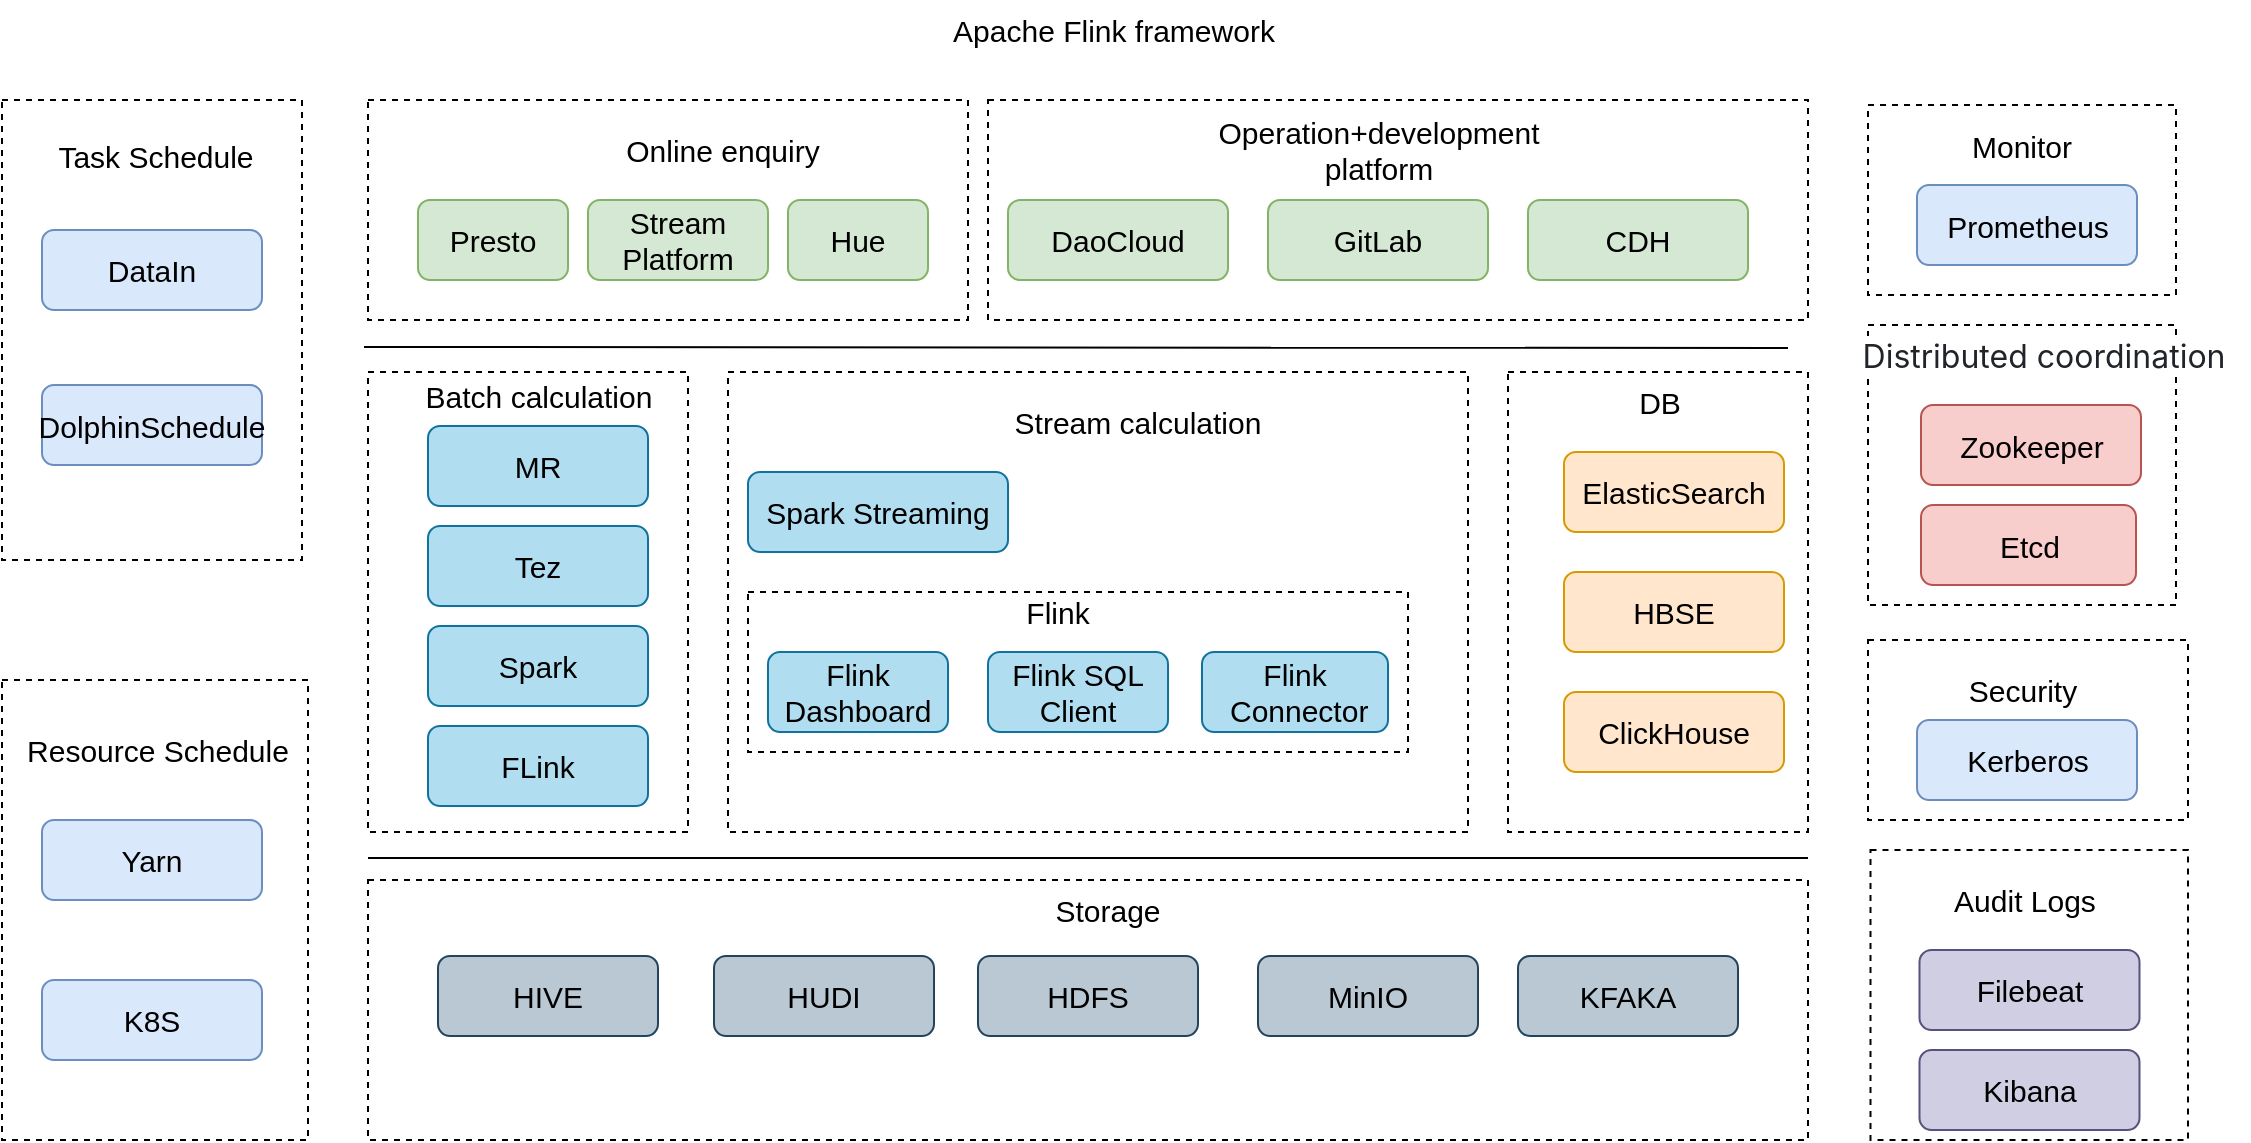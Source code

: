 <mxfile version="20.0.1" type="github">
  <diagram id="C5RBs43oDa-KdzZeNtuy" name="Page-1">
    <mxGraphModel dx="1018" dy="695" grid="1" gridSize="10" guides="1" tooltips="1" connect="1" arrows="1" fold="1" page="1" pageScale="1" pageWidth="827" pageHeight="1169" background="#ffffff" math="0" shadow="0">
      <root>
        <mxCell id="WIyWlLk6GJQsqaUBKTNV-0" />
        <mxCell id="WIyWlLk6GJQsqaUBKTNV-1" parent="WIyWlLk6GJQsqaUBKTNV-0" />
        <mxCell id="U5XGqWJioJr3O-M73j0z-75" value="" style="rounded=0;whiteSpace=wrap;html=1;fontSize=15;dashed=1;" vertex="1" parent="WIyWlLk6GJQsqaUBKTNV-1">
          <mxGeometry x="300" y="450" width="720" height="130" as="geometry" />
        </mxCell>
        <mxCell id="U5XGqWJioJr3O-M73j0z-64" value="" style="rounded=0;whiteSpace=wrap;html=1;fontSize=15;dashed=1;" vertex="1" parent="WIyWlLk6GJQsqaUBKTNV-1">
          <mxGeometry x="1050" y="172.5" width="154" height="140" as="geometry" />
        </mxCell>
        <mxCell id="U5XGqWJioJr3O-M73j0z-62" value="" style="rounded=0;whiteSpace=wrap;html=1;fontSize=15;dashed=1;" vertex="1" parent="WIyWlLk6GJQsqaUBKTNV-1">
          <mxGeometry x="1050" y="62.5" width="154" height="95" as="geometry" />
        </mxCell>
        <mxCell id="U5XGqWJioJr3O-M73j0z-60" value="" style="rounded=0;whiteSpace=wrap;html=1;fontSize=15;dashed=1;" vertex="1" parent="WIyWlLk6GJQsqaUBKTNV-1">
          <mxGeometry x="480" y="196" width="370" height="230" as="geometry" />
        </mxCell>
        <mxCell id="U5XGqWJioJr3O-M73j0z-59" value="" style="rounded=0;whiteSpace=wrap;html=1;fontSize=15;dashed=1;" vertex="1" parent="WIyWlLk6GJQsqaUBKTNV-1">
          <mxGeometry x="300" y="196" width="160" height="230" as="geometry" />
        </mxCell>
        <mxCell id="U5XGqWJioJr3O-M73j0z-58" value="" style="rounded=0;whiteSpace=wrap;html=1;fontSize=15;dashed=1;" vertex="1" parent="WIyWlLk6GJQsqaUBKTNV-1">
          <mxGeometry x="870" y="196" width="150" height="230" as="geometry" />
        </mxCell>
        <mxCell id="U5XGqWJioJr3O-M73j0z-57" value="" style="rounded=0;whiteSpace=wrap;html=1;fontSize=15;dashed=1;" vertex="1" parent="WIyWlLk6GJQsqaUBKTNV-1">
          <mxGeometry x="610" y="60" width="410" height="110" as="geometry" />
        </mxCell>
        <mxCell id="U5XGqWJioJr3O-M73j0z-55" value="" style="rounded=0;whiteSpace=wrap;html=1;fontSize=15;dashed=1;" vertex="1" parent="WIyWlLk6GJQsqaUBKTNV-1">
          <mxGeometry x="300" y="60" width="300" height="110" as="geometry" />
        </mxCell>
        <mxCell id="U5XGqWJioJr3O-M73j0z-53" value="" style="rounded=0;whiteSpace=wrap;html=1;fontSize=15;dashed=1;" vertex="1" parent="WIyWlLk6GJQsqaUBKTNV-1">
          <mxGeometry x="117" y="60" width="150" height="230" as="geometry" />
        </mxCell>
        <mxCell id="U5XGqWJioJr3O-M73j0z-52" value="" style="rounded=0;whiteSpace=wrap;html=1;fontSize=15;dashed=1;" vertex="1" parent="WIyWlLk6GJQsqaUBKTNV-1">
          <mxGeometry x="117" y="350" width="153" height="230" as="geometry" />
        </mxCell>
        <mxCell id="U5XGqWJioJr3O-M73j0z-0" value="HDFS" style="rounded=1;whiteSpace=wrap;html=1;fontSize=15;fillColor=#bac8d3;strokeColor=#23445d;" vertex="1" parent="WIyWlLk6GJQsqaUBKTNV-1">
          <mxGeometry x="605" y="488" width="110" height="40" as="geometry" />
        </mxCell>
        <mxCell id="U5XGqWJioJr3O-M73j0z-2" value="" style="endArrow=none;html=1;rounded=0;fontSize=15;" edge="1" parent="WIyWlLk6GJQsqaUBKTNV-1">
          <mxGeometry width="50" height="50" relative="1" as="geometry">
            <mxPoint x="300" y="439" as="sourcePoint" />
            <mxPoint x="1020" y="439" as="targetPoint" />
          </mxGeometry>
        </mxCell>
        <mxCell id="U5XGqWJioJr3O-M73j0z-3" value="Storage" style="text;html=1;strokeColor=none;fillColor=none;align=center;verticalAlign=middle;whiteSpace=wrap;rounded=0;fontSize=15;" vertex="1" parent="WIyWlLk6GJQsqaUBKTNV-1">
          <mxGeometry x="640" y="450" width="60" height="30" as="geometry" />
        </mxCell>
        <mxCell id="U5XGqWJioJr3O-M73j0z-4" value="Batch calculation" style="text;html=1;strokeColor=none;fillColor=none;align=center;verticalAlign=middle;whiteSpace=wrap;rounded=0;fontSize=15;" vertex="1" parent="WIyWlLk6GJQsqaUBKTNV-1">
          <mxGeometry x="322.5" y="193" width="125" height="30" as="geometry" />
        </mxCell>
        <mxCell id="U5XGqWJioJr3O-M73j0z-8" value="MinIO" style="rounded=1;whiteSpace=wrap;html=1;fontSize=15;fillColor=#bac8d3;strokeColor=#23445d;" vertex="1" parent="WIyWlLk6GJQsqaUBKTNV-1">
          <mxGeometry x="745" y="488" width="110" height="40" as="geometry" />
        </mxCell>
        <mxCell id="U5XGqWJioJr3O-M73j0z-9" value="MR" style="rounded=1;whiteSpace=wrap;html=1;fontSize=15;fillColor=#b1ddf0;strokeColor=#10739e;" vertex="1" parent="WIyWlLk6GJQsqaUBKTNV-1">
          <mxGeometry x="330" y="223" width="110" height="40" as="geometry" />
        </mxCell>
        <mxCell id="U5XGqWJioJr3O-M73j0z-10" value="KFAKA" style="rounded=1;whiteSpace=wrap;html=1;fontSize=15;fillColor=#bac8d3;strokeColor=#23445d;" vertex="1" parent="WIyWlLk6GJQsqaUBKTNV-1">
          <mxGeometry x="875" y="488" width="110" height="40" as="geometry" />
        </mxCell>
        <mxCell id="U5XGqWJioJr3O-M73j0z-11" value="HIVE" style="rounded=1;whiteSpace=wrap;html=1;fontSize=15;fillColor=#bac8d3;strokeColor=#23445d;" vertex="1" parent="WIyWlLk6GJQsqaUBKTNV-1">
          <mxGeometry x="335" y="488" width="110" height="40" as="geometry" />
        </mxCell>
        <mxCell id="U5XGqWJioJr3O-M73j0z-12" value="Tez" style="rounded=1;whiteSpace=wrap;html=1;fontSize=15;fillColor=#b1ddf0;strokeColor=#10739e;" vertex="1" parent="WIyWlLk6GJQsqaUBKTNV-1">
          <mxGeometry x="330" y="273" width="110" height="40" as="geometry" />
        </mxCell>
        <mxCell id="U5XGqWJioJr3O-M73j0z-13" value="Spark" style="rounded=1;whiteSpace=wrap;html=1;fontSize=15;fillColor=#b1ddf0;strokeColor=#10739e;" vertex="1" parent="WIyWlLk6GJQsqaUBKTNV-1">
          <mxGeometry x="330" y="323" width="110" height="40" as="geometry" />
        </mxCell>
        <mxCell id="U5XGqWJioJr3O-M73j0z-14" value="Stream calculation" style="text;html=1;strokeColor=none;fillColor=none;align=center;verticalAlign=middle;whiteSpace=wrap;rounded=0;fontSize=15;" vertex="1" parent="WIyWlLk6GJQsqaUBKTNV-1">
          <mxGeometry x="620" y="206" width="130" height="30" as="geometry" />
        </mxCell>
        <mxCell id="U5XGqWJioJr3O-M73j0z-17" value="Spark Streaming" style="rounded=1;whiteSpace=wrap;html=1;fontSize=15;fillColor=#b1ddf0;strokeColor=#10739e;" vertex="1" parent="WIyWlLk6GJQsqaUBKTNV-1">
          <mxGeometry x="490" y="246" width="130" height="40" as="geometry" />
        </mxCell>
        <mxCell id="U5XGqWJioJr3O-M73j0z-18" value="" style="endArrow=none;html=1;rounded=0;fontSize=15;" edge="1" parent="WIyWlLk6GJQsqaUBKTNV-1">
          <mxGeometry width="50" height="50" relative="1" as="geometry">
            <mxPoint x="298" y="183.5" as="sourcePoint" />
            <mxPoint x="1010" y="184" as="targetPoint" />
          </mxGeometry>
        </mxCell>
        <mxCell id="U5XGqWJioJr3O-M73j0z-19" value="Presto" style="rounded=1;whiteSpace=wrap;html=1;fontSize=15;fillColor=#d5e8d4;strokeColor=#82b366;" vertex="1" parent="WIyWlLk6GJQsqaUBKTNV-1">
          <mxGeometry x="325" y="110" width="75" height="40" as="geometry" />
        </mxCell>
        <mxCell id="U5XGqWJioJr3O-M73j0z-20" value="HUDI" style="rounded=1;whiteSpace=wrap;html=1;fontSize=15;fillColor=#bac8d3;strokeColor=#23445d;" vertex="1" parent="WIyWlLk6GJQsqaUBKTNV-1">
          <mxGeometry x="473" y="488" width="110" height="40" as="geometry" />
        </mxCell>
        <mxCell id="U5XGqWJioJr3O-M73j0z-21" value="Resource Schedule" style="text;html=1;strokeColor=none;fillColor=none;align=center;verticalAlign=middle;whiteSpace=wrap;rounded=0;fontSize=15;" vertex="1" parent="WIyWlLk6GJQsqaUBKTNV-1">
          <mxGeometry x="121.5" y="370" width="145.5" height="30" as="geometry" />
        </mxCell>
        <mxCell id="U5XGqWJioJr3O-M73j0z-22" value="Yarn" style="rounded=1;whiteSpace=wrap;html=1;fontSize=15;fillColor=#dae8fc;strokeColor=#6c8ebf;" vertex="1" parent="WIyWlLk6GJQsqaUBKTNV-1">
          <mxGeometry x="137" y="420" width="110" height="40" as="geometry" />
        </mxCell>
        <mxCell id="U5XGqWJioJr3O-M73j0z-23" value="K8S" style="rounded=1;whiteSpace=wrap;html=1;fontSize=15;fillColor=#dae8fc;strokeColor=#6c8ebf;" vertex="1" parent="WIyWlLk6GJQsqaUBKTNV-1">
          <mxGeometry x="137" y="500" width="110" height="40" as="geometry" />
        </mxCell>
        <mxCell id="U5XGqWJioJr3O-M73j0z-24" value="Online enquiry" style="text;html=1;strokeColor=none;fillColor=none;align=center;verticalAlign=middle;whiteSpace=wrap;rounded=0;fontSize=15;" vertex="1" parent="WIyWlLk6GJQsqaUBKTNV-1">
          <mxGeometry x="415" y="70" width="125" height="30" as="geometry" />
        </mxCell>
        <mxCell id="U5XGqWJioJr3O-M73j0z-25" value="Stream Platform" style="rounded=1;whiteSpace=wrap;html=1;fontSize=15;fillColor=#d5e8d4;strokeColor=#82b366;" vertex="1" parent="WIyWlLk6GJQsqaUBKTNV-1">
          <mxGeometry x="410" y="110" width="90" height="40" as="geometry" />
        </mxCell>
        <mxCell id="U5XGqWJioJr3O-M73j0z-27" value="Task&amp;nbsp;Schedule" style="text;html=1;strokeColor=none;fillColor=none;align=center;verticalAlign=middle;whiteSpace=wrap;rounded=0;fontSize=15;" vertex="1" parent="WIyWlLk6GJQsqaUBKTNV-1">
          <mxGeometry x="145.25" y="72.5" width="98" height="30" as="geometry" />
        </mxCell>
        <mxCell id="U5XGqWJioJr3O-M73j0z-29" value="DataIn" style="rounded=1;whiteSpace=wrap;html=1;fontSize=15;fillColor=#dae8fc;strokeColor=#6c8ebf;" vertex="1" parent="WIyWlLk6GJQsqaUBKTNV-1">
          <mxGeometry x="137" y="125" width="110" height="40" as="geometry" />
        </mxCell>
        <mxCell id="U5XGqWJioJr3O-M73j0z-30" value="DolphinSchedule" style="rounded=1;whiteSpace=wrap;html=1;fontSize=15;fillColor=#dae8fc;strokeColor=#6c8ebf;" vertex="1" parent="WIyWlLk6GJQsqaUBKTNV-1">
          <mxGeometry x="137" y="202.5" width="110" height="40" as="geometry" />
        </mxCell>
        <mxCell id="U5XGqWJioJr3O-M73j0z-31" value="Monitor" style="text;html=1;strokeColor=none;fillColor=none;align=center;verticalAlign=middle;whiteSpace=wrap;rounded=0;fontSize=15;" vertex="1" parent="WIyWlLk6GJQsqaUBKTNV-1">
          <mxGeometry x="1087" y="67.5" width="80" height="30" as="geometry" />
        </mxCell>
        <mxCell id="U5XGqWJioJr3O-M73j0z-32" value="Prometheus" style="rounded=1;whiteSpace=wrap;html=1;fontSize=15;fillColor=#dae8fc;strokeColor=#6c8ebf;" vertex="1" parent="WIyWlLk6GJQsqaUBKTNV-1">
          <mxGeometry x="1074.5" y="102.5" width="110" height="40" as="geometry" />
        </mxCell>
        <mxCell id="U5XGqWJioJr3O-M73j0z-33" value="Operation+development&lt;br&gt;platform" style="text;html=1;strokeColor=none;fillColor=none;align=center;verticalAlign=middle;whiteSpace=wrap;rounded=0;fontSize=15;" vertex="1" parent="WIyWlLk6GJQsqaUBKTNV-1">
          <mxGeometry x="772.5" y="70" width="65" height="30" as="geometry" />
        </mxCell>
        <mxCell id="U5XGqWJioJr3O-M73j0z-34" value="DaoCloud" style="rounded=1;whiteSpace=wrap;html=1;fontSize=15;fillColor=#d5e8d4;strokeColor=#82b366;" vertex="1" parent="WIyWlLk6GJQsqaUBKTNV-1">
          <mxGeometry x="620" y="110" width="110" height="40" as="geometry" />
        </mxCell>
        <mxCell id="U5XGqWJioJr3O-M73j0z-35" value="GitLab" style="rounded=1;whiteSpace=wrap;html=1;fontSize=15;fillColor=#d5e8d4;strokeColor=#82b366;" vertex="1" parent="WIyWlLk6GJQsqaUBKTNV-1">
          <mxGeometry x="750" y="110" width="110" height="40" as="geometry" />
        </mxCell>
        <mxCell id="U5XGqWJioJr3O-M73j0z-38" value="CDH" style="rounded=1;whiteSpace=wrap;html=1;fontSize=15;fillColor=#d5e8d4;strokeColor=#82b366;" vertex="1" parent="WIyWlLk6GJQsqaUBKTNV-1">
          <mxGeometry x="880" y="110" width="110" height="40" as="geometry" />
        </mxCell>
        <mxCell id="U5XGqWJioJr3O-M73j0z-39" value="ElasticSearch" style="rounded=1;whiteSpace=wrap;html=1;fontSize=15;fillColor=#ffe6cc;strokeColor=#d79b00;" vertex="1" parent="WIyWlLk6GJQsqaUBKTNV-1">
          <mxGeometry x="898" y="236" width="110" height="40" as="geometry" />
        </mxCell>
        <mxCell id="U5XGqWJioJr3O-M73j0z-40" value="HBSE" style="rounded=1;whiteSpace=wrap;html=1;fontSize=15;fillColor=#ffe6cc;strokeColor=#d79b00;" vertex="1" parent="WIyWlLk6GJQsqaUBKTNV-1">
          <mxGeometry x="898" y="296" width="110" height="40" as="geometry" />
        </mxCell>
        <mxCell id="U5XGqWJioJr3O-M73j0z-41" value="ClickHouse" style="rounded=1;whiteSpace=wrap;html=1;fontSize=15;fillColor=#ffe6cc;strokeColor=#d79b00;" vertex="1" parent="WIyWlLk6GJQsqaUBKTNV-1">
          <mxGeometry x="898" y="356" width="110" height="40" as="geometry" />
        </mxCell>
        <mxCell id="U5XGqWJioJr3O-M73j0z-44" value="DB" style="text;html=1;strokeColor=none;fillColor=none;align=center;verticalAlign=middle;whiteSpace=wrap;rounded=0;fontSize=15;" vertex="1" parent="WIyWlLk6GJQsqaUBKTNV-1">
          <mxGeometry x="915.5" y="196" width="60" height="30" as="geometry" />
        </mxCell>
        <mxCell id="U5XGqWJioJr3O-M73j0z-45" value="" style="rounded=0;whiteSpace=wrap;html=1;fontSize=15;dashed=1;" vertex="1" parent="WIyWlLk6GJQsqaUBKTNV-1">
          <mxGeometry x="490" y="306" width="330" height="80" as="geometry" />
        </mxCell>
        <mxCell id="U5XGqWJioJr3O-M73j0z-46" value="Flink Dashboard" style="rounded=1;whiteSpace=wrap;html=1;fontSize=15;fillColor=#b1ddf0;strokeColor=#10739e;" vertex="1" parent="WIyWlLk6GJQsqaUBKTNV-1">
          <mxGeometry x="500" y="336" width="90" height="40" as="geometry" />
        </mxCell>
        <mxCell id="U5XGqWJioJr3O-M73j0z-47" value="Flink SQL Client" style="rounded=1;whiteSpace=wrap;html=1;fontSize=15;fillColor=#b1ddf0;strokeColor=#10739e;" vertex="1" parent="WIyWlLk6GJQsqaUBKTNV-1">
          <mxGeometry x="610" y="336" width="90" height="40" as="geometry" />
        </mxCell>
        <mxCell id="U5XGqWJioJr3O-M73j0z-48" value="Flink &amp;nbsp;Connector" style="rounded=1;whiteSpace=wrap;html=1;fontSize=15;fillColor=#b1ddf0;strokeColor=#10739e;" vertex="1" parent="WIyWlLk6GJQsqaUBKTNV-1">
          <mxGeometry x="717" y="336" width="93" height="40" as="geometry" />
        </mxCell>
        <mxCell id="U5XGqWJioJr3O-M73j0z-49" value="Zookeeper" style="rounded=1;whiteSpace=wrap;html=1;fontSize=15;fillColor=#f8cecc;strokeColor=#b85450;" vertex="1" parent="WIyWlLk6GJQsqaUBKTNV-1">
          <mxGeometry x="1076.5" y="212.5" width="110" height="40" as="geometry" />
        </mxCell>
        <mxCell id="U5XGqWJioJr3O-M73j0z-50" value="&lt;span style=&quot;font-size: 16px; caret-color: rgb(33, 37, 41); color: rgb(33, 37, 41); font-family: -apple-system, BlinkMacSystemFont, &amp;quot;Segoe UI&amp;quot;, Roboto, &amp;quot;Helvetica Neue&amp;quot;, Arial, sans-serif, &amp;quot;Apple Color Emoji&amp;quot;, &amp;quot;Segoe UI Emoji&amp;quot;, &amp;quot;Segoe UI Symbol&amp;quot;, &amp;quot;Noto Color Emoji&amp;quot;; text-align: left; background-color: rgb(255, 255, 255);&quot;&gt;Distributed coordination&lt;/span&gt;" style="text;html=1;strokeColor=none;fillColor=none;align=center;verticalAlign=middle;whiteSpace=wrap;rounded=0;fontSize=15;" vertex="1" parent="WIyWlLk6GJQsqaUBKTNV-1">
          <mxGeometry x="1035" y="172.5" width="205.5" height="30" as="geometry" />
        </mxCell>
        <mxCell id="U5XGqWJioJr3O-M73j0z-65" value="Etcd" style="rounded=1;whiteSpace=wrap;html=1;fontSize=15;fillColor=#f8cecc;strokeColor=#b85450;" vertex="1" parent="WIyWlLk6GJQsqaUBKTNV-1">
          <mxGeometry x="1076.5" y="262.5" width="107.5" height="40" as="geometry" />
        </mxCell>
        <mxCell id="U5XGqWJioJr3O-M73j0z-66" value="" style="rounded=0;whiteSpace=wrap;html=1;fontSize=15;dashed=1;" vertex="1" parent="WIyWlLk6GJQsqaUBKTNV-1">
          <mxGeometry x="1050" y="330" width="160" height="90" as="geometry" />
        </mxCell>
        <mxCell id="U5XGqWJioJr3O-M73j0z-67" value="Kerberos" style="rounded=1;whiteSpace=wrap;html=1;fontSize=15;fillColor=#dae8fc;strokeColor=#6c8ebf;" vertex="1" parent="WIyWlLk6GJQsqaUBKTNV-1">
          <mxGeometry x="1074.5" y="370" width="110" height="40" as="geometry" />
        </mxCell>
        <mxCell id="U5XGqWJioJr3O-M73j0z-68" value="Security" style="text;html=1;strokeColor=none;fillColor=none;align=center;verticalAlign=middle;whiteSpace=wrap;rounded=0;fontSize=15;" vertex="1" parent="WIyWlLk6GJQsqaUBKTNV-1">
          <mxGeometry x="1069.5" y="340" width="115" height="30" as="geometry" />
        </mxCell>
        <mxCell id="U5XGqWJioJr3O-M73j0z-69" value="Hue" style="rounded=1;whiteSpace=wrap;html=1;fontSize=15;fillColor=#d5e8d4;strokeColor=#82b366;" vertex="1" parent="WIyWlLk6GJQsqaUBKTNV-1">
          <mxGeometry x="510" y="110" width="70" height="40" as="geometry" />
        </mxCell>
        <mxCell id="U5XGqWJioJr3O-M73j0z-70" value="" style="rounded=0;whiteSpace=wrap;html=1;fontSize=15;dashed=1;" vertex="1" parent="WIyWlLk6GJQsqaUBKTNV-1">
          <mxGeometry x="1051.25" y="435" width="158.75" height="145" as="geometry" />
        </mxCell>
        <mxCell id="U5XGqWJioJr3O-M73j0z-71" value="Filebeat" style="rounded=1;whiteSpace=wrap;html=1;fontSize=15;fillColor=#d0cee2;strokeColor=#56517e;" vertex="1" parent="WIyWlLk6GJQsqaUBKTNV-1">
          <mxGeometry x="1075.75" y="485" width="110" height="40" as="geometry" />
        </mxCell>
        <mxCell id="U5XGqWJioJr3O-M73j0z-72" value="Audit Logs" style="text;html=1;strokeColor=none;fillColor=none;align=center;verticalAlign=middle;whiteSpace=wrap;rounded=0;fontSize=15;" vertex="1" parent="WIyWlLk6GJQsqaUBKTNV-1">
          <mxGeometry x="1070.75" y="445" width="115" height="30" as="geometry" />
        </mxCell>
        <mxCell id="U5XGqWJioJr3O-M73j0z-73" value="Kibana" style="rounded=1;whiteSpace=wrap;html=1;fontSize=15;fillColor=#d0cee2;strokeColor=#56517e;" vertex="1" parent="WIyWlLk6GJQsqaUBKTNV-1">
          <mxGeometry x="1075.75" y="535" width="110" height="40" as="geometry" />
        </mxCell>
        <mxCell id="U5XGqWJioJr3O-M73j0z-74" value="Flink" style="text;html=1;strokeColor=none;fillColor=none;align=center;verticalAlign=middle;whiteSpace=wrap;rounded=0;fontSize=15;" vertex="1" parent="WIyWlLk6GJQsqaUBKTNV-1">
          <mxGeometry x="610" y="301" width="70" height="30" as="geometry" />
        </mxCell>
        <mxCell id="U5XGqWJioJr3O-M73j0z-76" value="FLink" style="rounded=1;whiteSpace=wrap;html=1;fontSize=15;fillColor=#b1ddf0;strokeColor=#10739e;" vertex="1" parent="WIyWlLk6GJQsqaUBKTNV-1">
          <mxGeometry x="330" y="373" width="110" height="40" as="geometry" />
        </mxCell>
        <mxCell id="U5XGqWJioJr3O-M73j0z-77" value="Apache Flink framework" style="text;html=1;strokeColor=none;fillColor=none;align=center;verticalAlign=middle;whiteSpace=wrap;rounded=0;dashed=1;fontSize=15;" vertex="1" parent="WIyWlLk6GJQsqaUBKTNV-1">
          <mxGeometry x="572.5" y="10" width="200" height="30" as="geometry" />
        </mxCell>
      </root>
    </mxGraphModel>
  </diagram>
</mxfile>
